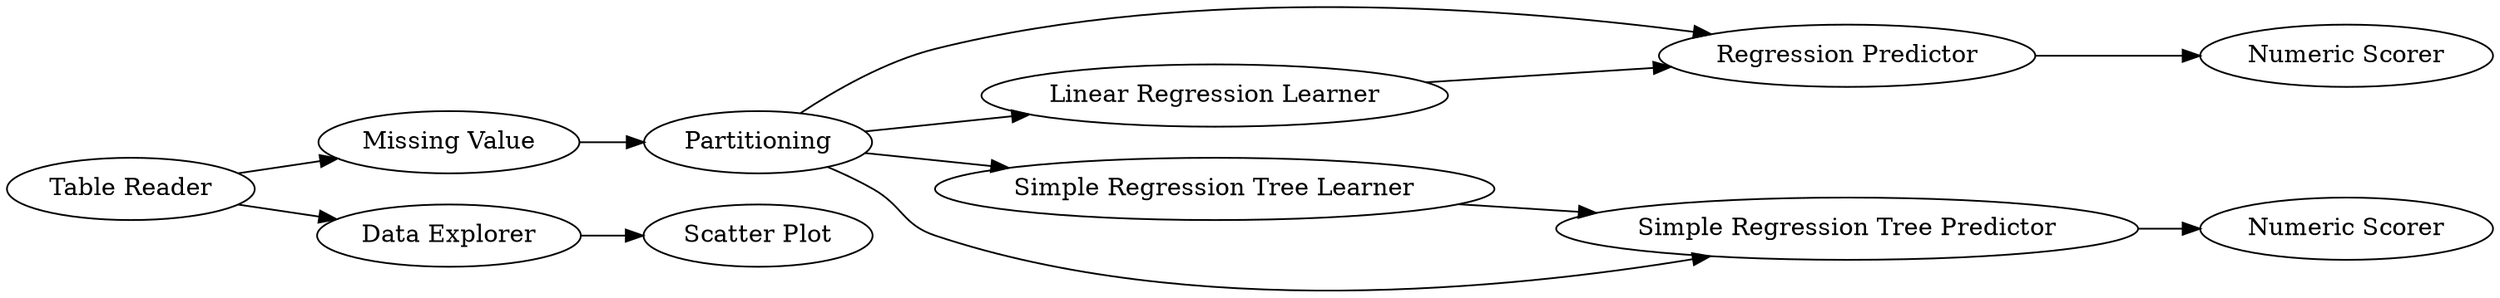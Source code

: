 digraph {
	4 -> 7
	6 -> 8
	1 -> 4
	7 -> 5
	5 -> 6
	1 -> 2
	9 -> 10
	2 -> 3
	7 -> 6
	10 -> 11
	7 -> 10
	7 -> 9
	5 [label="Linear Regression Learner"]
	1 [label="Table Reader"]
	7 [label=Partitioning]
	9 [label="Simple Regression Tree Learner"]
	11 [label="Numeric Scorer"]
	4 [label="Missing Value"]
	6 [label="Regression Predictor"]
	8 [label="Numeric Scorer"]
	3 [label="Scatter Plot"]
	2 [label="Data Explorer"]
	10 [label="Simple Regression Tree Predictor"]
	rankdir=LR
}
